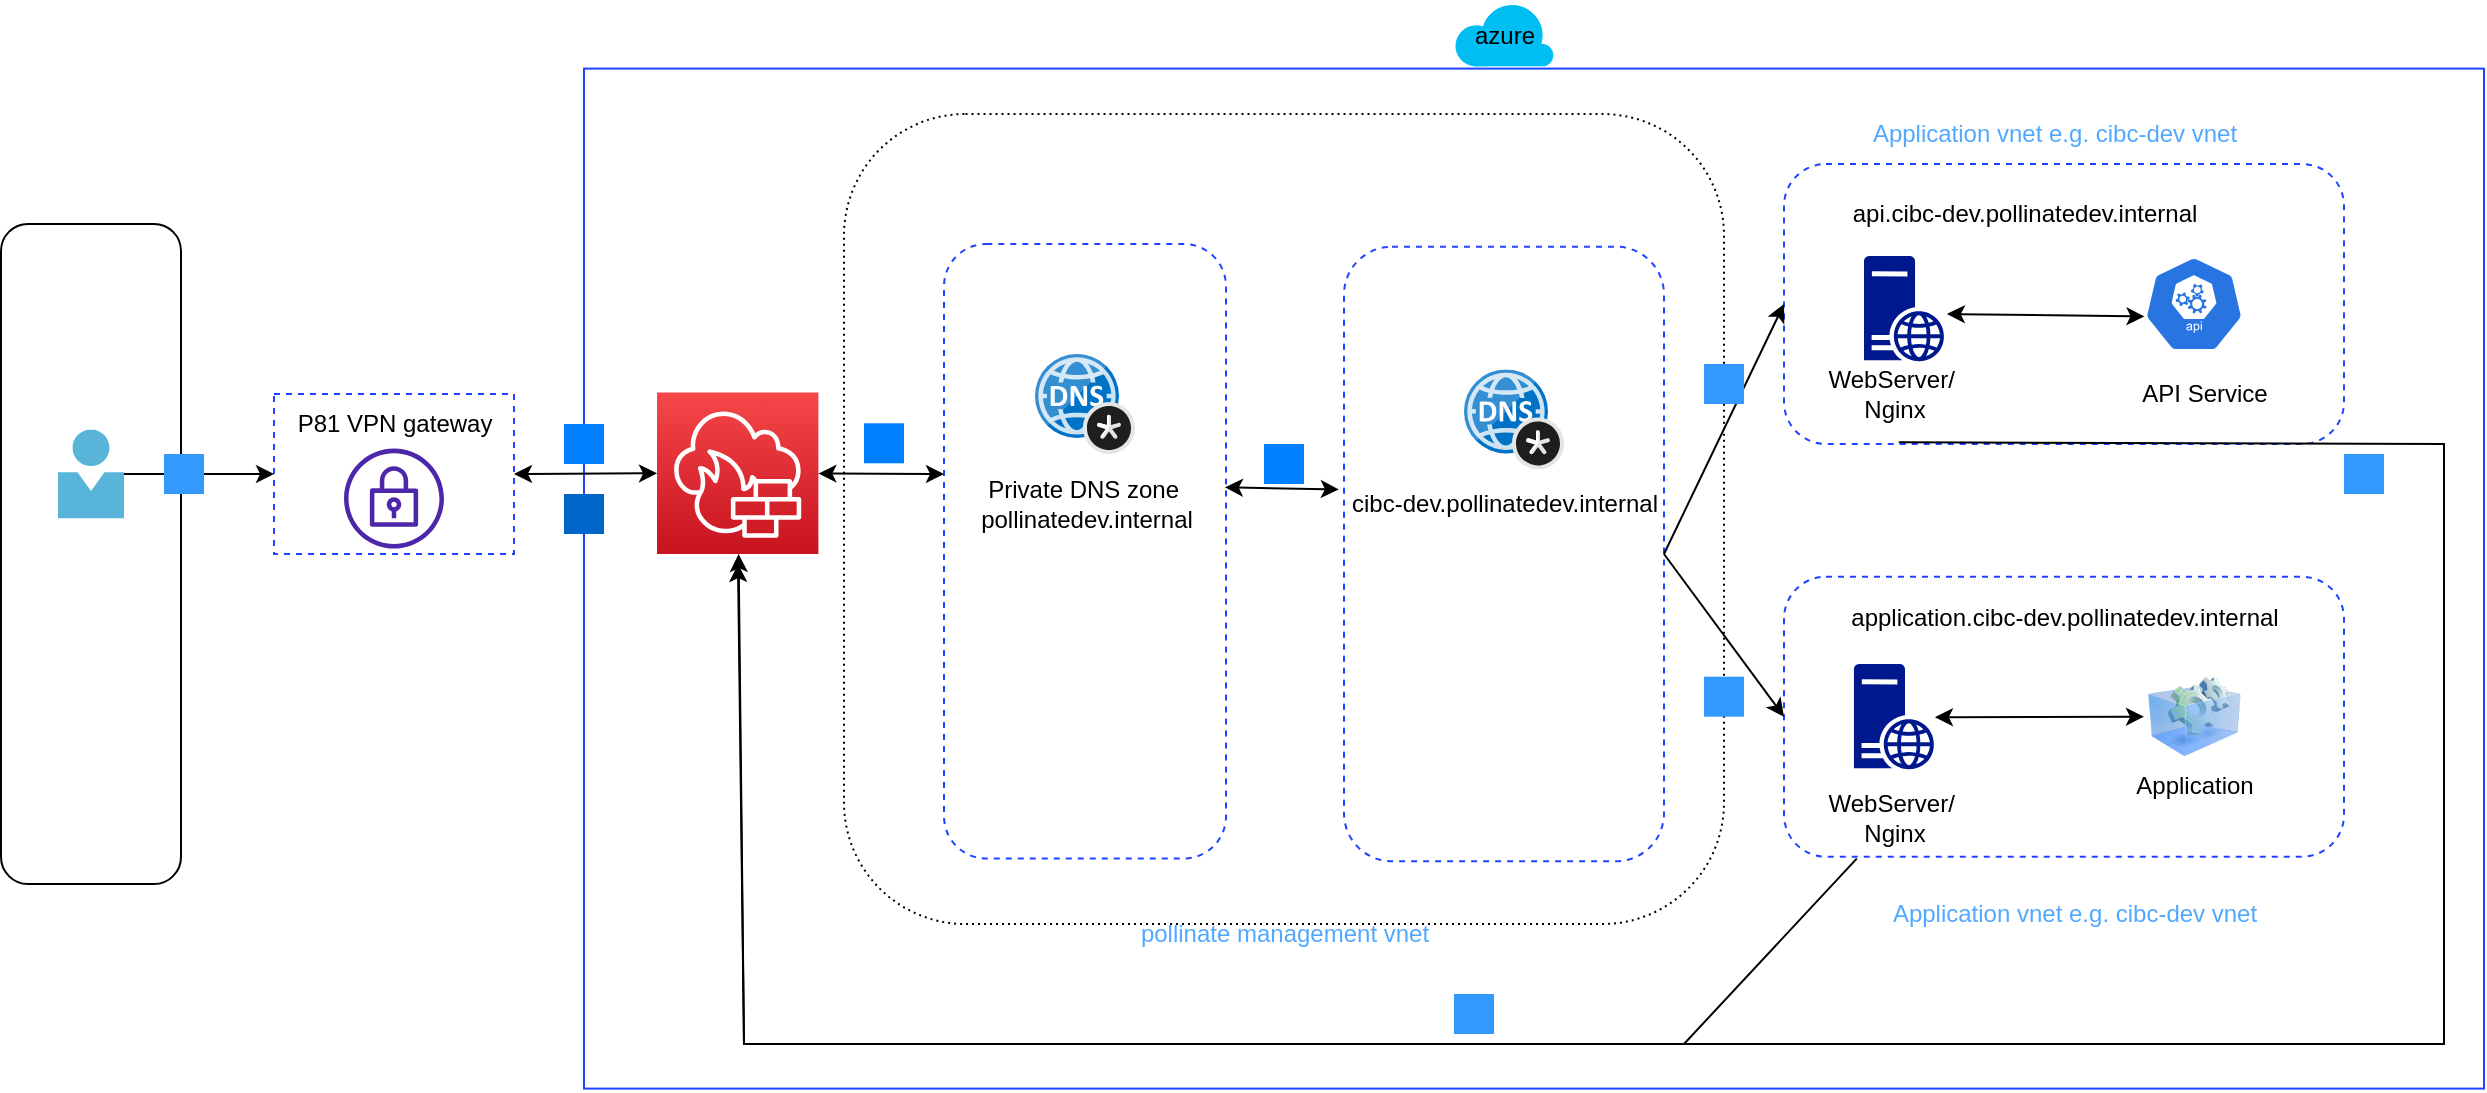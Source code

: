 <mxfile version="20.1.1" type="github"><diagram id="4y4_Be-PYjOPZuZGyl3o" name="Page-1"><mxGraphModel dx="2140" dy="994" grid="1" gridSize="10" guides="1" tooltips="1" connect="1" arrows="1" fold="1" page="1" pageScale="1" pageWidth="827" pageHeight="1169" math="0" shadow="0"><root><mxCell id="0"/><mxCell id="1" parent="0"/><mxCell id="XyrJRrZ-D7cFtCyh2i50-2" value="" style="rounded=0;whiteSpace=wrap;html=1;strokeColor=#1F44FF;" parent="1" vertex="1"><mxGeometry x="310" y="102.3" width="950" height="510" as="geometry"/></mxCell><mxCell id="v04k_kANDktGBD5Wx2MY-63" value="" style="rounded=1;whiteSpace=wrap;html=1;dashed=1;dashPattern=1 2;" vertex="1" parent="1"><mxGeometry x="440" y="125" width="440" height="405" as="geometry"/></mxCell><mxCell id="XyrJRrZ-D7cFtCyh2i50-7" value="" style="rounded=0;whiteSpace=wrap;html=1;strokeColor=#1F44FF;dashed=1;" parent="1" vertex="1"><mxGeometry x="155" y="265" width="120" height="80" as="geometry"/></mxCell><mxCell id="XyrJRrZ-D7cFtCyh2i50-1" value="" style="rounded=1;whiteSpace=wrap;html=1;" parent="1" vertex="1"><mxGeometry x="18.5" y="180" width="90" height="330" as="geometry"/></mxCell><mxCell id="XyrJRrZ-D7cFtCyh2i50-4" value="" style="verticalLabelPosition=bottom;html=1;verticalAlign=top;align=center;strokeColor=none;fillColor=#00BEF2;shape=mxgraph.azure.cloud;" parent="1" vertex="1"><mxGeometry x="745" y="68.75" width="50" height="32.5" as="geometry"/></mxCell><mxCell id="XyrJRrZ-D7cFtCyh2i50-5" value="azure" style="text;html=1;resizable=0;autosize=1;align=center;verticalAlign=middle;points=[];fillColor=none;strokeColor=none;rounded=0;" parent="1" vertex="1"><mxGeometry x="745" y="71.25" width="50" height="30" as="geometry"/></mxCell><mxCell id="XyrJRrZ-D7cFtCyh2i50-6" value="" style="sketch=0;outlineConnect=0;fontColor=#232F3E;gradientColor=none;fillColor=#4D27AA;strokeColor=none;dashed=1;verticalLabelPosition=bottom;verticalAlign=top;align=center;html=1;fontSize=12;fontStyle=0;aspect=fixed;pointerEvents=1;shape=mxgraph.aws4.vpn_gateway;" parent="1" vertex="1"><mxGeometry x="190" y="292.3" width="50" height="50" as="geometry"/></mxCell><mxCell id="XyrJRrZ-D7cFtCyh2i50-8" value="P81 VPN gateway" style="text;html=1;resizable=0;autosize=1;align=center;verticalAlign=middle;points=[];fillColor=none;strokeColor=none;rounded=0;dashed=1;" parent="1" vertex="1"><mxGeometry x="155" y="265" width="120" height="30" as="geometry"/></mxCell><mxCell id="XyrJRrZ-D7cFtCyh2i50-10" value="" style="rounded=1;whiteSpace=wrap;html=1;dashed=1;strokeColor=#1F44FF;" parent="1" vertex="1"><mxGeometry x="490" y="190" width="141" height="307.29" as="geometry"/></mxCell><mxCell id="XyrJRrZ-D7cFtCyh2i50-11" value="" style="rounded=1;whiteSpace=wrap;html=1;dashed=1;strokeColor=#1F44FF;" parent="1" vertex="1"><mxGeometry x="910" y="150" width="280" height="140" as="geometry"/></mxCell><mxCell id="XyrJRrZ-D7cFtCyh2i50-13" value="" style="sketch=0;aspect=fixed;html=1;points=[];align=center;image;fontSize=12;image=img/lib/mscae/Person.svg;dashed=1;fontColor=#52A8FF;strokeColor=#1F44FF;" parent="1" vertex="1"><mxGeometry x="47" y="282.7" width="33" height="44.59" as="geometry"/></mxCell><mxCell id="XyrJRrZ-D7cFtCyh2i50-12" value="pollinate management vnet" style="text;html=1;resizable=0;autosize=1;align=center;verticalAlign=middle;points=[];fillColor=none;strokeColor=none;rounded=0;dashed=1;fontColor=#52A8FF;" parent="1" vertex="1"><mxGeometry x="575" y="520" width="170" height="30" as="geometry"/></mxCell><mxCell id="XyrJRrZ-D7cFtCyh2i50-20" value="" style="sketch=0;aspect=fixed;html=1;points=[];align=center;image;fontSize=12;image=img/lib/mscae/DNS_Private_Zones.svg;dashed=1;fontColor=#52A8FF;strokeColor=#1F44FF;" parent="1" vertex="1"><mxGeometry x="535.5" y="245" width="50" height="50" as="geometry"/></mxCell><mxCell id="v04k_kANDktGBD5Wx2MY-2" value="" style="sketch=0;aspect=fixed;pointerEvents=1;shadow=0;dashed=0;html=1;strokeColor=none;labelPosition=center;verticalLabelPosition=bottom;verticalAlign=top;align=center;fillColor=#00188D;shape=mxgraph.mscae.enterprise.web_server" vertex="1" parent="1"><mxGeometry x="950" y="196" width="40.05" height="52.7" as="geometry"/></mxCell><mxCell id="v04k_kANDktGBD5Wx2MY-3" value="Private DNS zone&amp;nbsp;&lt;br&gt;pollinatedev.internal" style="text;html=1;resizable=0;autosize=1;align=center;verticalAlign=middle;points=[];fillColor=none;strokeColor=none;rounded=0;dashed=1;" vertex="1" parent="1"><mxGeometry x="495.5" y="299.65" width="130" height="40" as="geometry"/></mxCell><mxCell id="v04k_kANDktGBD5Wx2MY-5" value="" style="rounded=1;whiteSpace=wrap;html=1;dashed=1;strokeColor=#1F44FF;" vertex="1" parent="1"><mxGeometry x="910" y="356.35" width="280" height="140" as="geometry"/></mxCell><mxCell id="v04k_kANDktGBD5Wx2MY-4" value="" style="sketch=0;aspect=fixed;pointerEvents=1;shadow=0;dashed=0;html=1;strokeColor=none;labelPosition=center;verticalLabelPosition=bottom;verticalAlign=top;align=center;fillColor=#00188D;shape=mxgraph.mscae.enterprise.web_server" vertex="1" parent="1"><mxGeometry x="944.97" y="400" width="40.05" height="52.7" as="geometry"/></mxCell><mxCell id="v04k_kANDktGBD5Wx2MY-6" value="" style="sketch=0;html=1;dashed=0;whitespace=wrap;fillColor=#2875E2;strokeColor=#ffffff;points=[[0.005,0.63,0],[0.1,0.2,0],[0.9,0.2,0],[0.5,0,0],[0.995,0.63,0],[0.72,0.99,0],[0.5,1,0],[0.28,0.99,0]];shape=mxgraph.kubernetes.icon;prIcon=api" vertex="1" parent="1"><mxGeometry x="1090" y="196" width="50" height="48" as="geometry"/></mxCell><mxCell id="v04k_kANDktGBD5Wx2MY-7" value="" style="image;html=1;image=img/lib/clip_art/computers/Virtual_Application_128x128.png" vertex="1" parent="1"><mxGeometry x="1090" y="406.35" width="50" height="40" as="geometry"/></mxCell><mxCell id="v04k_kANDktGBD5Wx2MY-8" value="Application" style="text;html=1;resizable=0;autosize=1;align=center;verticalAlign=middle;points=[];fillColor=none;strokeColor=none;rounded=0;" vertex="1" parent="1"><mxGeometry x="1075" y="446.35" width="80" height="30" as="geometry"/></mxCell><mxCell id="v04k_kANDktGBD5Wx2MY-9" value="API Service" style="text;html=1;resizable=0;autosize=1;align=center;verticalAlign=middle;points=[];fillColor=none;strokeColor=none;rounded=0;" vertex="1" parent="1"><mxGeometry x="1075" y="250.0" width="90" height="30" as="geometry"/></mxCell><mxCell id="v04k_kANDktGBD5Wx2MY-10" value="" style="endArrow=classic;startArrow=classic;html=1;rounded=0;exitX=1.035;exitY=0.55;exitDx=0;exitDy=0;exitPerimeter=0;entryX=0.005;entryY=0.63;entryDx=0;entryDy=0;entryPerimeter=0;" edge="1" parent="1" source="v04k_kANDktGBD5Wx2MY-2" target="v04k_kANDktGBD5Wx2MY-6"><mxGeometry width="50" height="50" relative="1" as="geometry"><mxPoint x="810" y="280" as="sourcePoint"/><mxPoint x="860" y="230" as="targetPoint"/></mxGeometry></mxCell><mxCell id="v04k_kANDktGBD5Wx2MY-11" value="WebServer/&amp;nbsp;&lt;br&gt;Nginx" style="text;html=1;resizable=0;autosize=1;align=center;verticalAlign=middle;points=[];fillColor=none;strokeColor=none;rounded=0;" vertex="1" parent="1"><mxGeometry x="920" y="457.29" width="90" height="40" as="geometry"/></mxCell><mxCell id="v04k_kANDktGBD5Wx2MY-12" value="WebServer/&amp;nbsp;&lt;br&gt;Nginx" style="text;html=1;resizable=0;autosize=1;align=center;verticalAlign=middle;points=[];fillColor=none;strokeColor=none;rounded=0;" vertex="1" parent="1"><mxGeometry x="920" y="245" width="90" height="40" as="geometry"/></mxCell><mxCell id="v04k_kANDktGBD5Wx2MY-13" value="" style="endArrow=classic;startArrow=classic;html=1;rounded=0;exitX=1.011;exitY=0.505;exitDx=0;exitDy=0;exitPerimeter=0;entryX=0;entryY=0.5;entryDx=0;entryDy=0;" edge="1" parent="1" source="v04k_kANDktGBD5Wx2MY-4" target="v04k_kANDktGBD5Wx2MY-7"><mxGeometry width="50" height="50" relative="1" as="geometry"><mxPoint x="820" y="450" as="sourcePoint"/><mxPoint x="870" y="400" as="targetPoint"/></mxGeometry></mxCell><mxCell id="v04k_kANDktGBD5Wx2MY-14" value="" style="rounded=1;whiteSpace=wrap;html=1;dashed=1;strokeColor=#1F44FF;" vertex="1" parent="1"><mxGeometry x="690" y="191.35" width="160" height="307.29" as="geometry"/></mxCell><mxCell id="v04k_kANDktGBD5Wx2MY-16" value="cibc-dev.pollinatedev.internal" style="text;html=1;resizable=0;autosize=1;align=center;verticalAlign=middle;points=[];fillColor=none;strokeColor=none;rounded=0;" vertex="1" parent="1"><mxGeometry x="680" y="305.0" width="180" height="30" as="geometry"/></mxCell><mxCell id="v04k_kANDktGBD5Wx2MY-18" value="Application vnet e.g. cibc-dev vnet" style="text;html=1;resizable=0;autosize=1;align=center;verticalAlign=middle;points=[];fillColor=none;strokeColor=none;rounded=0;dashed=1;fontColor=#52A8FF;" vertex="1" parent="1"><mxGeometry x="950" y="510" width="210" height="30" as="geometry"/></mxCell><mxCell id="v04k_kANDktGBD5Wx2MY-19" value="application.cibc-dev.pollinatedev.internal" style="text;html=1;resizable=0;autosize=1;align=center;verticalAlign=middle;points=[];fillColor=none;strokeColor=none;rounded=0;" vertex="1" parent="1"><mxGeometry x="930" y="362.3" width="240" height="30" as="geometry"/></mxCell><mxCell id="v04k_kANDktGBD5Wx2MY-20" value="api.cibc-dev.pollinatedev.internal" style="text;html=1;resizable=0;autosize=1;align=center;verticalAlign=middle;points=[];fillColor=none;strokeColor=none;rounded=0;" vertex="1" parent="1"><mxGeometry x="930" y="160" width="200" height="30" as="geometry"/></mxCell><mxCell id="v04k_kANDktGBD5Wx2MY-22" value="" style="endArrow=classic;startArrow=classic;html=1;rounded=0;entryX=-0.016;entryY=0.395;entryDx=0;entryDy=0;entryPerimeter=0;exitX=1.038;exitY=0.3;exitDx=0;exitDy=0;exitPerimeter=0;" edge="1" parent="1" source="v04k_kANDktGBD5Wx2MY-3" target="v04k_kANDktGBD5Wx2MY-14"><mxGeometry width="50" height="50" relative="1" as="geometry"><mxPoint x="460" y="350" as="sourcePoint"/><mxPoint x="510" y="300" as="targetPoint"/></mxGeometry></mxCell><mxCell id="v04k_kANDktGBD5Wx2MY-24" value="" style="endArrow=classic;startArrow=none;html=1;rounded=0;exitX=1;exitY=0.5;exitDx=0;exitDy=0;entryX=0;entryY=0.5;entryDx=0;entryDy=0;startFill=0;" edge="1" parent="1" source="v04k_kANDktGBD5Wx2MY-14" target="XyrJRrZ-D7cFtCyh2i50-11"><mxGeometry width="50" height="50" relative="1" as="geometry"><mxPoint x="680" y="320" as="sourcePoint"/><mxPoint x="730" y="270" as="targetPoint"/></mxGeometry></mxCell><mxCell id="v04k_kANDktGBD5Wx2MY-27" value="" style="shape=image;html=1;verticalAlign=top;verticalLabelPosition=bottom;labelBackgroundColor=#ffffff;imageAspect=0;aspect=fixed;image=https://cdn0.iconfinder.com/data/icons/phosphor-regular-vol-3/256/number-circle-four-128.png;imageBackground=#007FFF;" vertex="1" parent="1"><mxGeometry x="650" y="290" width="20" height="20" as="geometry"/></mxCell><mxCell id="v04k_kANDktGBD5Wx2MY-30" value="" style="shape=image;html=1;verticalAlign=top;verticalLabelPosition=bottom;labelBackgroundColor=#ffffff;imageAspect=0;aspect=fixed;image=https://cdn0.iconfinder.com/data/icons/phosphor-regular-vol-3/256/number-circle-five-128.png;imageBackground=#3399FF;" vertex="1" parent="1"><mxGeometry x="870" y="406.35" width="20" height="20" as="geometry"/></mxCell><mxCell id="v04k_kANDktGBD5Wx2MY-31" value="" style="shape=image;html=1;verticalAlign=top;verticalLabelPosition=bottom;labelBackgroundColor=#ffffff;imageAspect=0;aspect=fixed;image=https://cdn0.iconfinder.com/data/icons/phosphor-regular-vol-3/256/number-circle-five-128.png;imageBackground=#3399FF;" vertex="1" parent="1"><mxGeometry x="870" y="250.0" width="20" height="20" as="geometry"/></mxCell><mxCell id="v04k_kANDktGBD5Wx2MY-35" value="" style="sketch=0;aspect=fixed;html=1;points=[];align=center;image;fontSize=12;image=img/lib/mscae/DNS_Private_Zones.svg;dashed=1;fontColor=#52A8FF;strokeColor=#1F44FF;" vertex="1" parent="1"><mxGeometry x="750" y="252.7" width="50" height="50" as="geometry"/></mxCell><mxCell id="v04k_kANDktGBD5Wx2MY-38" value="" style="sketch=0;points=[[0,0,0],[0.25,0,0],[0.5,0,0],[0.75,0,0],[1,0,0],[0,1,0],[0.25,1,0],[0.5,1,0],[0.75,1,0],[1,1,0],[0,0.25,0],[0,0.5,0],[0,0.75,0],[1,0.25,0],[1,0.5,0],[1,0.75,0]];outlineConnect=0;fontColor=#232F3E;gradientColor=#F54749;gradientDirection=north;fillColor=#C7131F;strokeColor=#ffffff;dashed=0;verticalLabelPosition=bottom;verticalAlign=top;align=center;html=1;fontSize=12;fontStyle=0;aspect=fixed;shape=mxgraph.aws4.resourceIcon;resIcon=mxgraph.aws4.network_firewall;" vertex="1" parent="1"><mxGeometry x="346.5" y="264.3" width="80.7" height="80.7" as="geometry"/></mxCell><mxCell id="v04k_kANDktGBD5Wx2MY-23" value="" style="shape=image;html=1;verticalAlign=top;verticalLabelPosition=bottom;labelBackgroundColor=#ffffff;imageAspect=0;aspect=fixed;image=https://cdn0.iconfinder.com/data/icons/phosphor-regular-vol-3/256/number-circle-two-128.png;dashed=1;imageBackground=#007FFF;" vertex="1" parent="1"><mxGeometry x="300" y="280" width="20" height="20" as="geometry"/></mxCell><mxCell id="v04k_kANDktGBD5Wx2MY-26" value="" style="shape=image;html=1;verticalAlign=top;verticalLabelPosition=bottom;labelBackgroundColor=#ffffff;imageAspect=0;aspect=fixed;image=https://cdn0.iconfinder.com/data/icons/phosphor-regular-vol-3/256/number-circle-three-128.png;imageBackground=#007FFF;" vertex="1" parent="1"><mxGeometry x="450" y="279.65" width="20" height="20" as="geometry"/></mxCell><mxCell id="v04k_kANDktGBD5Wx2MY-52" value="" style="endArrow=classic;startArrow=none;html=1;rounded=0;exitX=1;exitY=0.5;exitDx=0;exitDy=0;entryX=0;entryY=0.5;entryDx=0;entryDy=0;startFill=0;" edge="1" parent="1" source="v04k_kANDktGBD5Wx2MY-14" target="v04k_kANDktGBD5Wx2MY-5"><mxGeometry width="50" height="50" relative="1" as="geometry"><mxPoint x="870" y="430" as="sourcePoint"/><mxPoint x="920" y="380" as="targetPoint"/></mxGeometry></mxCell><mxCell id="v04k_kANDktGBD5Wx2MY-53" value="" style="endArrow=classic;html=1;rounded=0;entryX=0;entryY=0.5;entryDx=0;entryDy=0;startArrow=none;" edge="1" parent="1" source="v04k_kANDktGBD5Wx2MY-21" target="XyrJRrZ-D7cFtCyh2i50-7"><mxGeometry width="50" height="50" relative="1" as="geometry"><mxPoint x="90" y="340" as="sourcePoint"/><mxPoint x="140" y="290" as="targetPoint"/></mxGeometry></mxCell><mxCell id="v04k_kANDktGBD5Wx2MY-21" value="" style="shape=image;html=1;verticalAlign=top;verticalLabelPosition=bottom;labelBackgroundColor=#ffffff;imageAspect=0;aspect=fixed;image=https://cdn0.iconfinder.com/data/icons/phosphor-regular-vol-3/256/number-circle-one-128.png;dashed=1;imageBackground=#3399FF;" vertex="1" parent="1"><mxGeometry x="100" y="295" width="20" height="20" as="geometry"/></mxCell><mxCell id="v04k_kANDktGBD5Wx2MY-54" value="" style="endArrow=none;html=1;rounded=0;entryX=0;entryY=0.5;entryDx=0;entryDy=0;" edge="1" parent="1" source="XyrJRrZ-D7cFtCyh2i50-13" target="v04k_kANDktGBD5Wx2MY-21"><mxGeometry width="50" height="50" relative="1" as="geometry"><mxPoint x="80" y="304.996" as="sourcePoint"/><mxPoint x="155" y="305" as="targetPoint"/></mxGeometry></mxCell><mxCell id="v04k_kANDktGBD5Wx2MY-55" value="" style="shape=image;html=1;verticalAlign=top;verticalLabelPosition=bottom;labelBackgroundColor=#ffffff;imageAspect=0;aspect=fixed;image=https://cdn0.iconfinder.com/data/icons/phosphor-regular-vol-3/256/number-circle-six-128.png;imageBackground=#3399FF;" vertex="1" parent="1"><mxGeometry x="1190" y="295" width="20" height="20" as="geometry"/></mxCell><mxCell id="v04k_kANDktGBD5Wx2MY-56" value="" style="shape=image;html=1;verticalAlign=top;verticalLabelPosition=bottom;labelBackgroundColor=#ffffff;imageAspect=0;aspect=fixed;image=https://cdn0.iconfinder.com/data/icons/phosphor-regular-vol-3/256/number-circle-six-128.png;imageBackground=#3399FF;" vertex="1" parent="1"><mxGeometry x="745" y="565" width="20" height="20" as="geometry"/></mxCell><mxCell id="v04k_kANDktGBD5Wx2MY-59" value="" style="endArrow=classic;startArrow=classic;html=1;rounded=0;exitX=1;exitY=0.5;exitDx=0;exitDy=0;entryX=0;entryY=0.5;entryDx=0;entryDy=0;entryPerimeter=0;" edge="1" parent="1" source="XyrJRrZ-D7cFtCyh2i50-7" target="v04k_kANDktGBD5Wx2MY-38"><mxGeometry width="50" height="50" relative="1" as="geometry"><mxPoint x="290" y="330" as="sourcePoint"/><mxPoint x="340" y="280" as="targetPoint"/></mxGeometry></mxCell><mxCell id="v04k_kANDktGBD5Wx2MY-60" value="" style="endArrow=classic;startArrow=classic;html=1;rounded=0;" edge="1" parent="1" source="v04k_kANDktGBD5Wx2MY-38"><mxGeometry width="50" height="50" relative="1" as="geometry"><mxPoint x="430" y="360" as="sourcePoint"/><mxPoint x="490" y="305" as="targetPoint"/></mxGeometry></mxCell><mxCell id="v04k_kANDktGBD5Wx2MY-64" value="" style="shape=image;html=1;verticalAlign=top;verticalLabelPosition=bottom;labelBackgroundColor=#ffffff;imageAspect=0;aspect=fixed;image=https://cdn0.iconfinder.com/data/icons/phosphor-regular-vol-3/256/number-circle-seven-128.png;dashed=1;dashPattern=1 2;imageBackground=#0066CC;" vertex="1" parent="1"><mxGeometry x="300" y="315" width="20" height="20" as="geometry"/></mxCell><mxCell id="v04k_kANDktGBD5Wx2MY-65" value="" style="endArrow=classic;html=1;rounded=0;" edge="1" parent="1" source="v04k_kANDktGBD5Wx2MY-11" target="v04k_kANDktGBD5Wx2MY-38"><mxGeometry width="50" height="50" relative="1" as="geometry"><mxPoint x="910" y="420" as="sourcePoint"/><mxPoint x="210" y="380" as="targetPoint"/><Array as="points"><mxPoint x="860" y="590"/><mxPoint x="390" y="590"/></Array></mxGeometry></mxCell><mxCell id="v04k_kANDktGBD5Wx2MY-66" value="" style="endArrow=classic;html=1;rounded=0;exitX=0.205;exitY=0.994;exitDx=0;exitDy=0;exitPerimeter=0;" edge="1" parent="1" source="XyrJRrZ-D7cFtCyh2i50-11"><mxGeometry width="50" height="50" relative="1" as="geometry"><mxPoint x="350" y="500" as="sourcePoint"/><mxPoint x="387" y="350" as="targetPoint"/><Array as="points"><mxPoint x="1240" y="290"/><mxPoint x="1240" y="590"/><mxPoint x="390" y="590"/></Array></mxGeometry></mxCell><mxCell id="v04k_kANDktGBD5Wx2MY-68" value="Application vnet e.g. cibc-dev vnet" style="text;html=1;resizable=0;autosize=1;align=center;verticalAlign=middle;points=[];fillColor=none;strokeColor=none;rounded=0;dashed=1;fontColor=#52A8FF;" vertex="1" parent="1"><mxGeometry x="940" y="120" width="210" height="30" as="geometry"/></mxCell></root></mxGraphModel></diagram></mxfile>